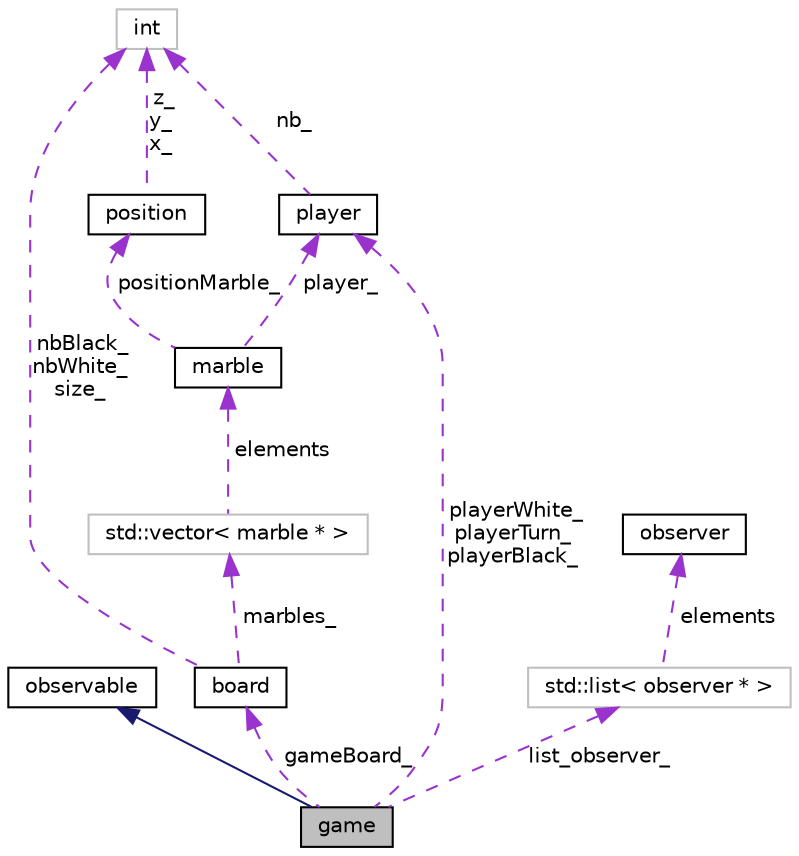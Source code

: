 digraph "game"
{
 // INTERACTIVE_SVG=YES
 // LATEX_PDF_SIZE
  edge [fontname="Helvetica",fontsize="10",labelfontname="Helvetica",labelfontsize="10"];
  node [fontname="Helvetica",fontsize="10",shape=record];
  Node1 [label="game",height=0.2,width=0.4,color="black", fillcolor="grey75", style="filled", fontcolor="black",tooltip=" "];
  Node2 -> Node1 [dir="back",color="midnightblue",fontsize="10",style="solid",fontname="Helvetica"];
  Node2 [label="observable",height=0.2,width=0.4,color="black", fillcolor="white", style="filled",URL="$dd/d7e/classobservable.html",tooltip=" "];
  Node3 -> Node1 [dir="back",color="darkorchid3",fontsize="10",style="dashed",label=" gameBoard_" ,fontname="Helvetica"];
  Node3 [label="board",height=0.2,width=0.4,color="black", fillcolor="white", style="filled",URL="$d2/d44/classboard.html",tooltip=" "];
  Node4 -> Node3 [dir="back",color="darkorchid3",fontsize="10",style="dashed",label=" marbles_" ,fontname="Helvetica"];
  Node4 [label="std::vector\< marble * \>",height=0.2,width=0.4,color="grey75", fillcolor="white", style="filled",tooltip=" "];
  Node5 -> Node4 [dir="back",color="darkorchid3",fontsize="10",style="dashed",label=" elements" ,fontname="Helvetica"];
  Node5 [label="marble",height=0.2,width=0.4,color="black", fillcolor="white", style="filled",URL="$dc/d1a/classmarble.html",tooltip=" "];
  Node6 -> Node5 [dir="back",color="darkorchid3",fontsize="10",style="dashed",label=" positionMarble_" ,fontname="Helvetica"];
  Node6 [label="position",height=0.2,width=0.4,color="black", fillcolor="white", style="filled",URL="$dd/d91/classposition.html",tooltip=" "];
  Node7 -> Node6 [dir="back",color="darkorchid3",fontsize="10",style="dashed",label=" z_\ny_\nx_" ,fontname="Helvetica"];
  Node7 [label="int",height=0.2,width=0.4,color="grey75", fillcolor="white", style="filled",tooltip=" "];
  Node8 -> Node5 [dir="back",color="darkorchid3",fontsize="10",style="dashed",label=" player_" ,fontname="Helvetica"];
  Node8 [label="player",height=0.2,width=0.4,color="black", fillcolor="white", style="filled",URL="$dc/d2e/classplayer.html",tooltip=" "];
  Node7 -> Node8 [dir="back",color="darkorchid3",fontsize="10",style="dashed",label=" nb_" ,fontname="Helvetica"];
  Node7 -> Node3 [dir="back",color="darkorchid3",fontsize="10",style="dashed",label=" nbBlack_\nnbWhite_\nsize_" ,fontname="Helvetica"];
  Node8 -> Node1 [dir="back",color="darkorchid3",fontsize="10",style="dashed",label=" playerWhite_\nplayerTurn_\nplayerBlack_" ,fontname="Helvetica"];
  Node9 -> Node1 [dir="back",color="darkorchid3",fontsize="10",style="dashed",label=" list_observer_" ,fontname="Helvetica"];
  Node9 [label="std::list\< observer * \>",height=0.2,width=0.4,color="grey75", fillcolor="white", style="filled",tooltip=" "];
  Node10 -> Node9 [dir="back",color="darkorchid3",fontsize="10",style="dashed",label=" elements" ,fontname="Helvetica"];
  Node10 [label="observer",height=0.2,width=0.4,color="black", fillcolor="white", style="filled",URL="$d8/dac/classobserver.html",tooltip=" "];
}
